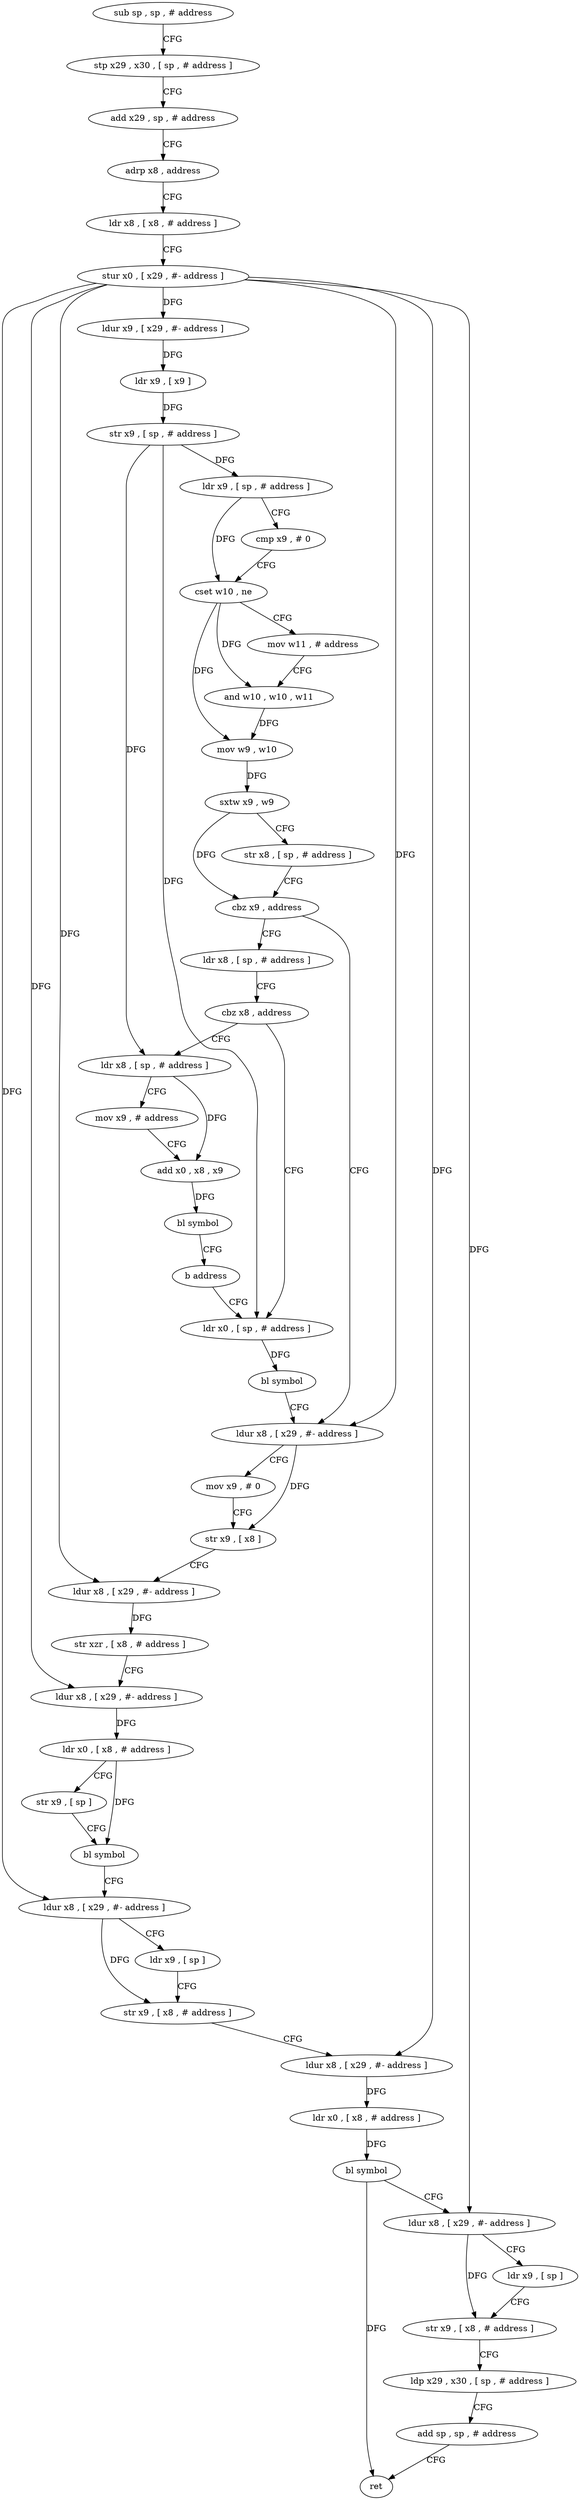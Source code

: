 digraph "func" {
"4227748" [label = "sub sp , sp , # address" ]
"4227752" [label = "stp x29 , x30 , [ sp , # address ]" ]
"4227756" [label = "add x29 , sp , # address" ]
"4227760" [label = "adrp x8 , address" ]
"4227764" [label = "ldr x8 , [ x8 , # address ]" ]
"4227768" [label = "stur x0 , [ x29 , #- address ]" ]
"4227772" [label = "ldur x9 , [ x29 , #- address ]" ]
"4227776" [label = "ldr x9 , [ x9 ]" ]
"4227780" [label = "str x9 , [ sp , # address ]" ]
"4227784" [label = "ldr x9 , [ sp , # address ]" ]
"4227788" [label = "cmp x9 , # 0" ]
"4227792" [label = "cset w10 , ne" ]
"4227796" [label = "mov w11 , # address" ]
"4227800" [label = "and w10 , w10 , w11" ]
"4227804" [label = "mov w9 , w10" ]
"4227808" [label = "sxtw x9 , w9" ]
"4227812" [label = "str x8 , [ sp , # address ]" ]
"4227816" [label = "cbz x9 , address" ]
"4227856" [label = "ldur x8 , [ x29 , #- address ]" ]
"4227820" [label = "ldr x8 , [ sp , # address ]" ]
"4227860" [label = "mov x9 , # 0" ]
"4227864" [label = "str x9 , [ x8 ]" ]
"4227868" [label = "ldur x8 , [ x29 , #- address ]" ]
"4227872" [label = "str xzr , [ x8 , # address ]" ]
"4227876" [label = "ldur x8 , [ x29 , #- address ]" ]
"4227880" [label = "ldr x0 , [ x8 , # address ]" ]
"4227884" [label = "str x9 , [ sp ]" ]
"4227888" [label = "bl symbol" ]
"4227892" [label = "ldur x8 , [ x29 , #- address ]" ]
"4227896" [label = "ldr x9 , [ sp ]" ]
"4227900" [label = "str x9 , [ x8 , # address ]" ]
"4227904" [label = "ldur x8 , [ x29 , #- address ]" ]
"4227908" [label = "ldr x0 , [ x8 , # address ]" ]
"4227912" [label = "bl symbol" ]
"4227916" [label = "ldur x8 , [ x29 , #- address ]" ]
"4227920" [label = "ldr x9 , [ sp ]" ]
"4227924" [label = "str x9 , [ x8 , # address ]" ]
"4227928" [label = "ldp x29 , x30 , [ sp , # address ]" ]
"4227932" [label = "add sp , sp , # address" ]
"4227936" [label = "ret" ]
"4227824" [label = "cbz x8 , address" ]
"4227848" [label = "ldr x0 , [ sp , # address ]" ]
"4227828" [label = "ldr x8 , [ sp , # address ]" ]
"4227852" [label = "bl symbol" ]
"4227832" [label = "mov x9 , # address" ]
"4227836" [label = "add x0 , x8 , x9" ]
"4227840" [label = "bl symbol" ]
"4227844" [label = "b address" ]
"4227748" -> "4227752" [ label = "CFG" ]
"4227752" -> "4227756" [ label = "CFG" ]
"4227756" -> "4227760" [ label = "CFG" ]
"4227760" -> "4227764" [ label = "CFG" ]
"4227764" -> "4227768" [ label = "CFG" ]
"4227768" -> "4227772" [ label = "DFG" ]
"4227768" -> "4227856" [ label = "DFG" ]
"4227768" -> "4227868" [ label = "DFG" ]
"4227768" -> "4227876" [ label = "DFG" ]
"4227768" -> "4227892" [ label = "DFG" ]
"4227768" -> "4227904" [ label = "DFG" ]
"4227768" -> "4227916" [ label = "DFG" ]
"4227772" -> "4227776" [ label = "DFG" ]
"4227776" -> "4227780" [ label = "DFG" ]
"4227780" -> "4227784" [ label = "DFG" ]
"4227780" -> "4227848" [ label = "DFG" ]
"4227780" -> "4227828" [ label = "DFG" ]
"4227784" -> "4227788" [ label = "CFG" ]
"4227784" -> "4227792" [ label = "DFG" ]
"4227788" -> "4227792" [ label = "CFG" ]
"4227792" -> "4227796" [ label = "CFG" ]
"4227792" -> "4227800" [ label = "DFG" ]
"4227792" -> "4227804" [ label = "DFG" ]
"4227796" -> "4227800" [ label = "CFG" ]
"4227800" -> "4227804" [ label = "DFG" ]
"4227804" -> "4227808" [ label = "DFG" ]
"4227808" -> "4227812" [ label = "CFG" ]
"4227808" -> "4227816" [ label = "DFG" ]
"4227812" -> "4227816" [ label = "CFG" ]
"4227816" -> "4227856" [ label = "CFG" ]
"4227816" -> "4227820" [ label = "CFG" ]
"4227856" -> "4227860" [ label = "CFG" ]
"4227856" -> "4227864" [ label = "DFG" ]
"4227820" -> "4227824" [ label = "CFG" ]
"4227860" -> "4227864" [ label = "CFG" ]
"4227864" -> "4227868" [ label = "CFG" ]
"4227868" -> "4227872" [ label = "DFG" ]
"4227872" -> "4227876" [ label = "CFG" ]
"4227876" -> "4227880" [ label = "DFG" ]
"4227880" -> "4227884" [ label = "CFG" ]
"4227880" -> "4227888" [ label = "DFG" ]
"4227884" -> "4227888" [ label = "CFG" ]
"4227888" -> "4227892" [ label = "CFG" ]
"4227892" -> "4227896" [ label = "CFG" ]
"4227892" -> "4227900" [ label = "DFG" ]
"4227896" -> "4227900" [ label = "CFG" ]
"4227900" -> "4227904" [ label = "CFG" ]
"4227904" -> "4227908" [ label = "DFG" ]
"4227908" -> "4227912" [ label = "DFG" ]
"4227912" -> "4227916" [ label = "CFG" ]
"4227912" -> "4227936" [ label = "DFG" ]
"4227916" -> "4227920" [ label = "CFG" ]
"4227916" -> "4227924" [ label = "DFG" ]
"4227920" -> "4227924" [ label = "CFG" ]
"4227924" -> "4227928" [ label = "CFG" ]
"4227928" -> "4227932" [ label = "CFG" ]
"4227932" -> "4227936" [ label = "CFG" ]
"4227824" -> "4227848" [ label = "CFG" ]
"4227824" -> "4227828" [ label = "CFG" ]
"4227848" -> "4227852" [ label = "DFG" ]
"4227828" -> "4227832" [ label = "CFG" ]
"4227828" -> "4227836" [ label = "DFG" ]
"4227852" -> "4227856" [ label = "CFG" ]
"4227832" -> "4227836" [ label = "CFG" ]
"4227836" -> "4227840" [ label = "DFG" ]
"4227840" -> "4227844" [ label = "CFG" ]
"4227844" -> "4227848" [ label = "CFG" ]
}
